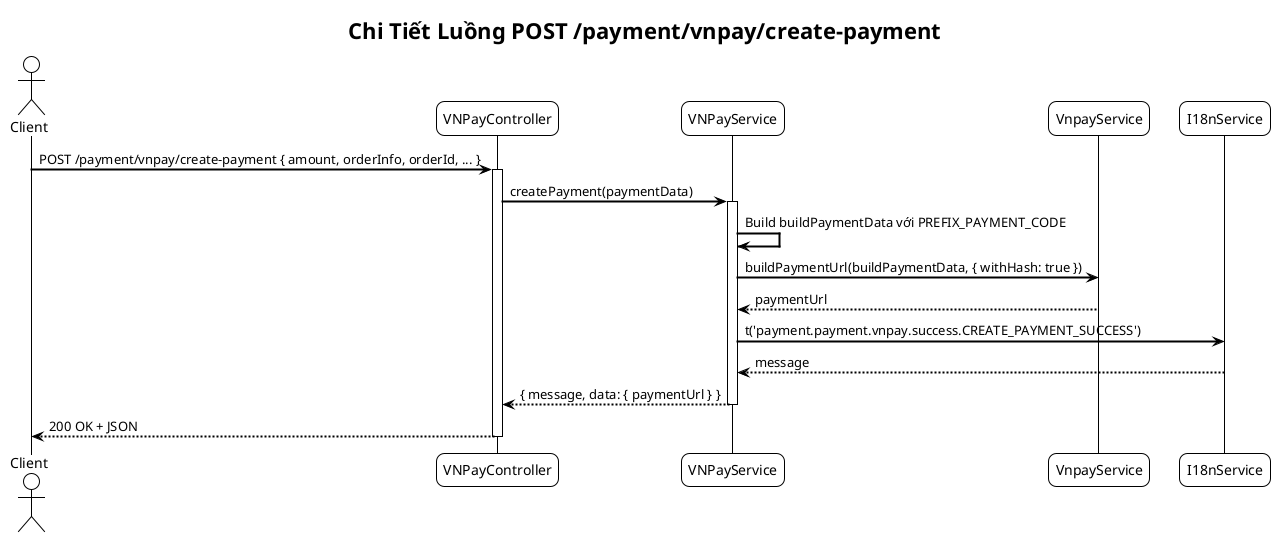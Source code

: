 @startuml VNPay - Create Payment Sequence
!theme plain
skinparam backgroundColor #FFFFFF
skinparam sequenceArrowThickness 2
skinparam roundcorner 16

title Chi Tiết Luồng POST /payment/vnpay/create-payment

actor "Client" as C
participant "VNPayController" as VC
participant "VNPayService" as VS
participant "VnpayService" as VNS
participant "I18nService" as IS

C -> VC: POST /payment/vnpay/create-payment { amount, orderInfo, orderId, ... }
activate VC

VC -> VS: createPayment(paymentData)
activate VS

VS -> VS: Build buildPaymentData với PREFIX_PAYMENT_CODE
VS -> VNS: buildPaymentUrl(buildPaymentData, { withHash: true })
VNS --> VS: paymentUrl

VS -> IS: t('payment.payment.vnpay.success.CREATE_PAYMENT_SUCCESS')
IS --> VS: message
VS --> VC: { message, data: { paymentUrl } }
deactivate VS

VC --> C: 200 OK + JSON
deactivate VC

@enduml


